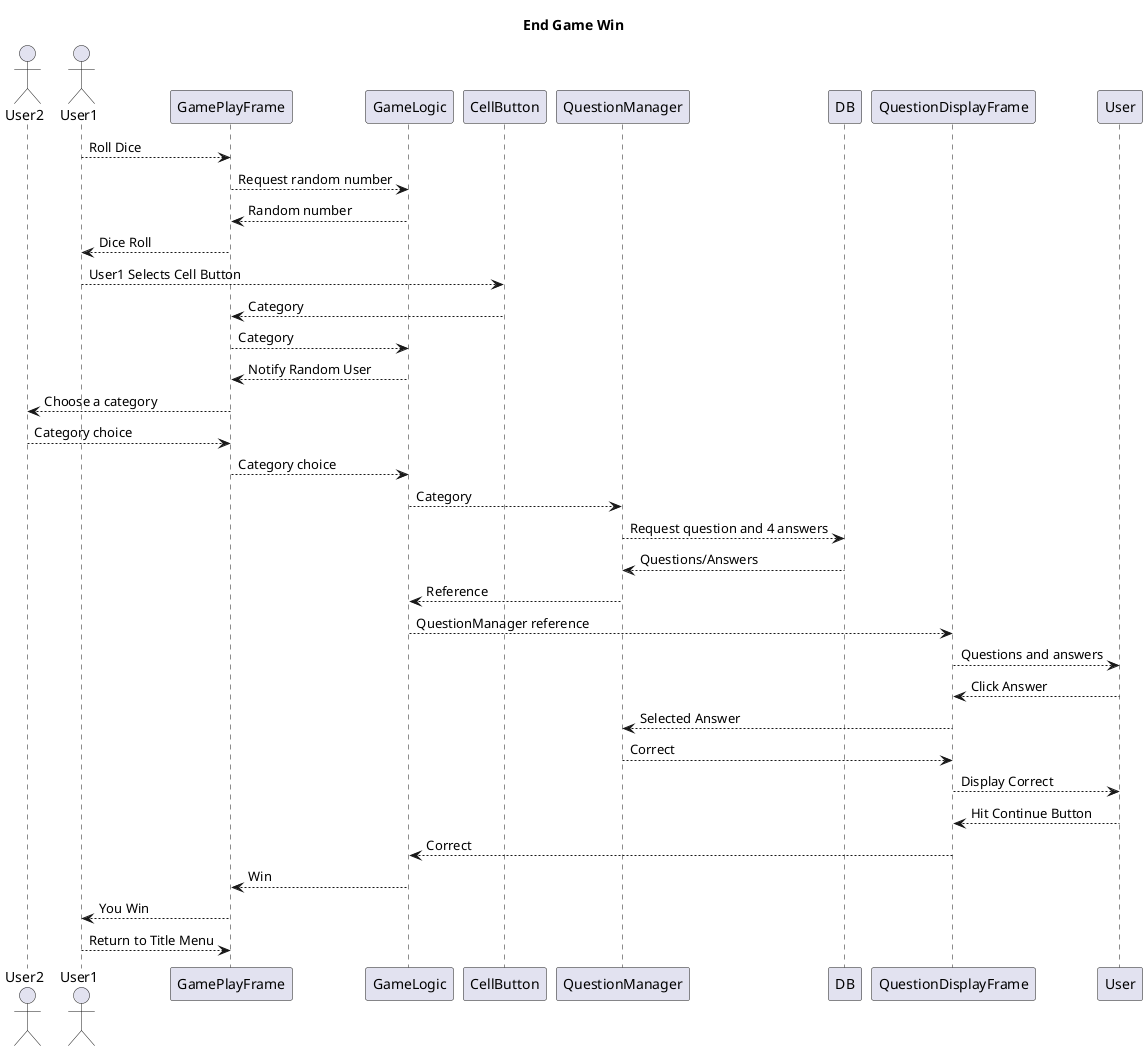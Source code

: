 @startuml

title End Game Win

Actor User2
Actor User1

User1 --> GamePlayFrame : Roll Dice
GamePlayFrame --> GameLogic : Request random number
GameLogic --> GamePlayFrame : Random number
GamePlayFrame --> User1 : Dice Roll
User1 --> CellButton : User1 Selects Cell Button
CellButton --> GamePlayFrame : Category
GamePlayFrame --> GameLogic : Category
GameLogic --> GamePlayFrame : Notify Random User
GamePlayFrame --> User2 : Choose a category
User2 --> GamePlayFrame : Category choice
GamePlayFrame --> GameLogic : Category choice
GameLogic --> QuestionManager : Category
QuestionManager --> DB : Request question and 4 answers
DB --> QuestionManager : Questions/Answers
QuestionManager --> GameLogic : Reference
GameLogic --> QuestionDisplayFrame : QuestionManager reference
QuestionDisplayFrame --> User : Questions and answers
User --> QuestionDisplayFrame : Click Answer
QuestionDisplayFrame --> QuestionManager : Selected Answer
QuestionManager --> QuestionDisplayFrame : Correct
QuestionDisplayFrame --> User : Display Correct
User --> QuestionDisplayFrame : Hit Continue Button
QuestionDisplayFrame --> GameLogic : Correct
GameLogic --> GamePlayFrame : Win
GamePlayFrame --> User1 : You Win
User1 --> GamePlayFrame : Return to Title Menu

@enduml
